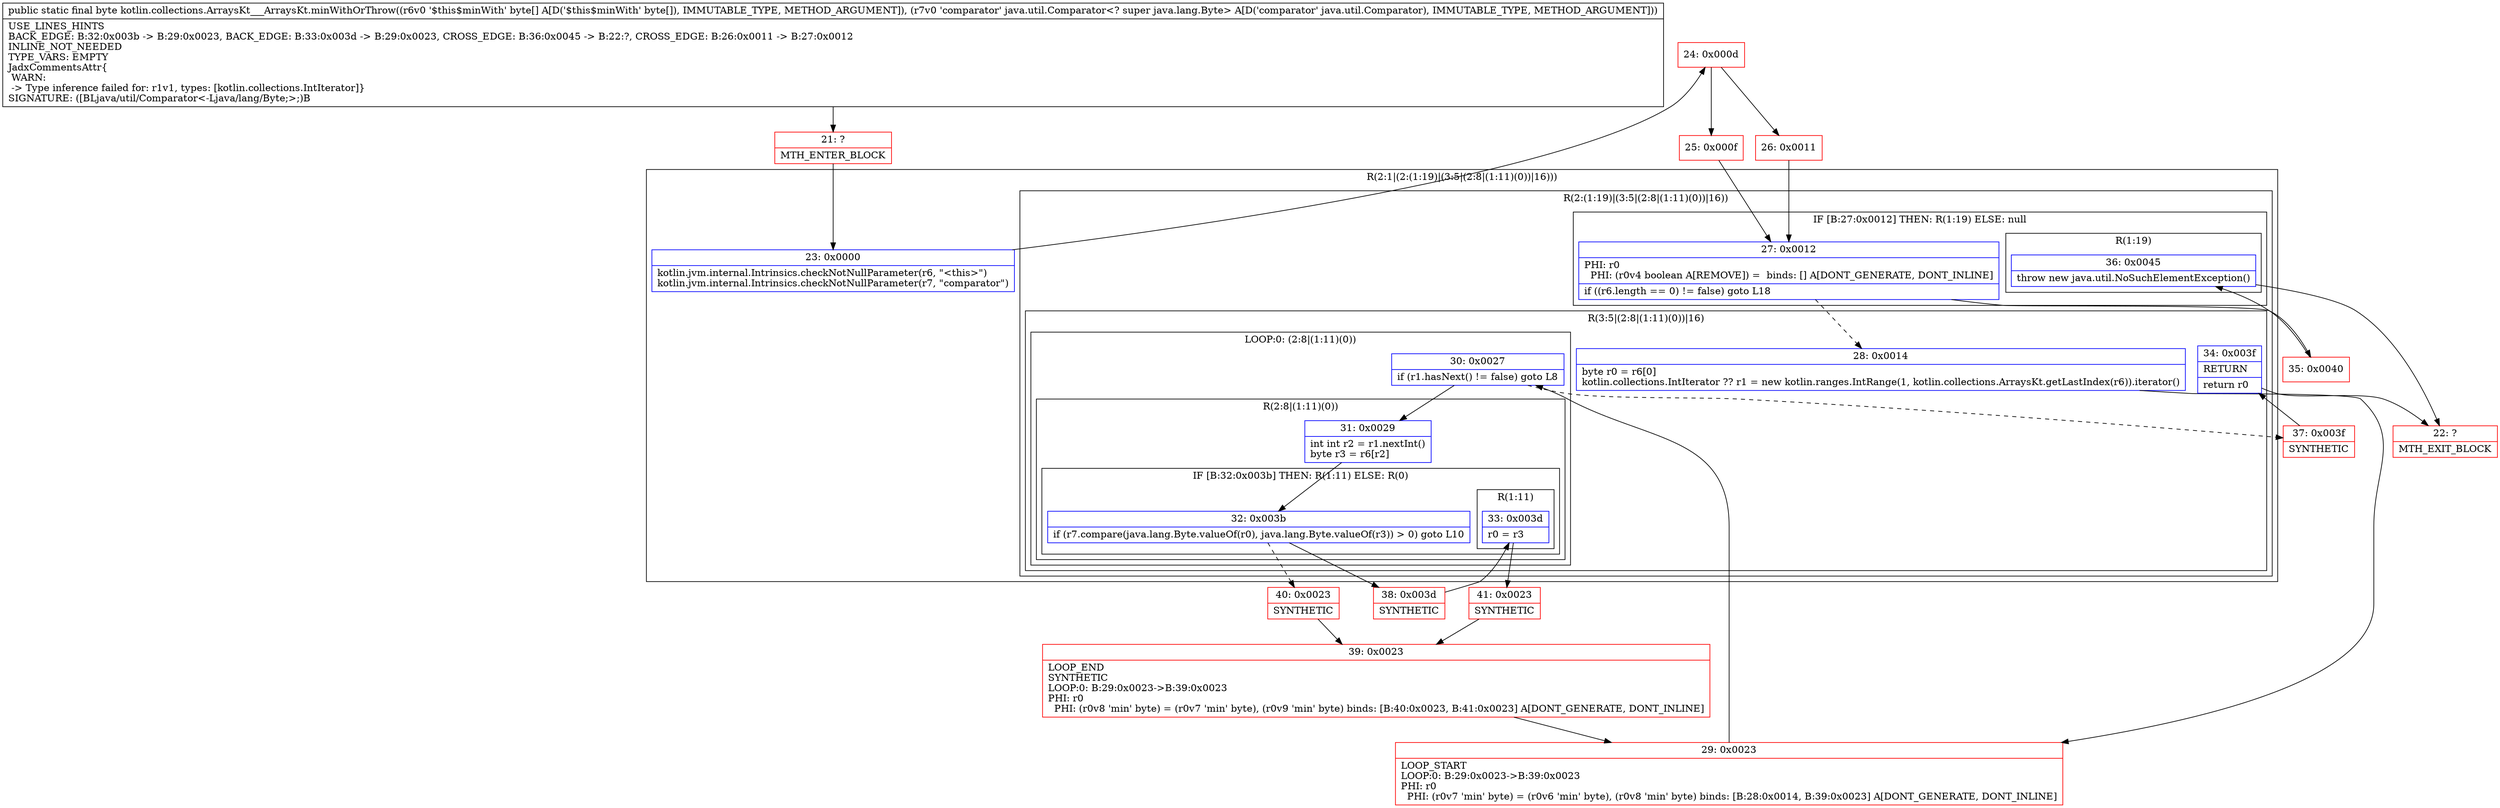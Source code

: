 digraph "CFG forkotlin.collections.ArraysKt___ArraysKt.minWithOrThrow([BLjava\/util\/Comparator;)B" {
subgraph cluster_Region_2023682221 {
label = "R(2:1|(2:(1:19)|(3:5|(2:8|(1:11)(0))|16)))";
node [shape=record,color=blue];
Node_23 [shape=record,label="{23\:\ 0x0000|kotlin.jvm.internal.Intrinsics.checkNotNullParameter(r6, \"\<this\>\")\lkotlin.jvm.internal.Intrinsics.checkNotNullParameter(r7, \"comparator\")\l}"];
subgraph cluster_Region_1038417483 {
label = "R(2:(1:19)|(3:5|(2:8|(1:11)(0))|16))";
node [shape=record,color=blue];
subgraph cluster_IfRegion_1208735045 {
label = "IF [B:27:0x0012] THEN: R(1:19) ELSE: null";
node [shape=record,color=blue];
Node_27 [shape=record,label="{27\:\ 0x0012|PHI: r0 \l  PHI: (r0v4 boolean A[REMOVE]) =  binds: [] A[DONT_GENERATE, DONT_INLINE]\l|if ((r6.length == 0) != false) goto L18\l}"];
subgraph cluster_Region_1164557625 {
label = "R(1:19)";
node [shape=record,color=blue];
Node_36 [shape=record,label="{36\:\ 0x0045|throw new java.util.NoSuchElementException()\l}"];
}
}
subgraph cluster_Region_182603006 {
label = "R(3:5|(2:8|(1:11)(0))|16)";
node [shape=record,color=blue];
Node_28 [shape=record,label="{28\:\ 0x0014|byte r0 = r6[0]\lkotlin.collections.IntIterator ?? r1 = new kotlin.ranges.IntRange(1, kotlin.collections.ArraysKt.getLastIndex(r6)).iterator()\l}"];
subgraph cluster_LoopRegion_1589388172 {
label = "LOOP:0: (2:8|(1:11)(0))";
node [shape=record,color=blue];
Node_30 [shape=record,label="{30\:\ 0x0027|if (r1.hasNext() != false) goto L8\l}"];
subgraph cluster_Region_1184960793 {
label = "R(2:8|(1:11)(0))";
node [shape=record,color=blue];
Node_31 [shape=record,label="{31\:\ 0x0029|int int r2 = r1.nextInt()\lbyte r3 = r6[r2]\l}"];
subgraph cluster_IfRegion_691796826 {
label = "IF [B:32:0x003b] THEN: R(1:11) ELSE: R(0)";
node [shape=record,color=blue];
Node_32 [shape=record,label="{32\:\ 0x003b|if (r7.compare(java.lang.Byte.valueOf(r0), java.lang.Byte.valueOf(r3)) \> 0) goto L10\l}"];
subgraph cluster_Region_1033920201 {
label = "R(1:11)";
node [shape=record,color=blue];
Node_33 [shape=record,label="{33\:\ 0x003d|r0 = r3\l}"];
}
subgraph cluster_Region_1249719969 {
label = "R(0)";
node [shape=record,color=blue];
}
}
}
}
Node_34 [shape=record,label="{34\:\ 0x003f|RETURN\l|return r0\l}"];
}
}
}
Node_21 [shape=record,color=red,label="{21\:\ ?|MTH_ENTER_BLOCK\l}"];
Node_24 [shape=record,color=red,label="{24\:\ 0x000d}"];
Node_25 [shape=record,color=red,label="{25\:\ 0x000f}"];
Node_29 [shape=record,color=red,label="{29\:\ 0x0023|LOOP_START\lLOOP:0: B:29:0x0023\-\>B:39:0x0023\lPHI: r0 \l  PHI: (r0v7 'min' byte) = (r0v6 'min' byte), (r0v8 'min' byte) binds: [B:28:0x0014, B:39:0x0023] A[DONT_GENERATE, DONT_INLINE]\l}"];
Node_38 [shape=record,color=red,label="{38\:\ 0x003d|SYNTHETIC\l}"];
Node_41 [shape=record,color=red,label="{41\:\ 0x0023|SYNTHETIC\l}"];
Node_39 [shape=record,color=red,label="{39\:\ 0x0023|LOOP_END\lSYNTHETIC\lLOOP:0: B:29:0x0023\-\>B:39:0x0023\lPHI: r0 \l  PHI: (r0v8 'min' byte) = (r0v7 'min' byte), (r0v9 'min' byte) binds: [B:40:0x0023, B:41:0x0023] A[DONT_GENERATE, DONT_INLINE]\l}"];
Node_40 [shape=record,color=red,label="{40\:\ 0x0023|SYNTHETIC\l}"];
Node_37 [shape=record,color=red,label="{37\:\ 0x003f|SYNTHETIC\l}"];
Node_22 [shape=record,color=red,label="{22\:\ ?|MTH_EXIT_BLOCK\l}"];
Node_35 [shape=record,color=red,label="{35\:\ 0x0040}"];
Node_26 [shape=record,color=red,label="{26\:\ 0x0011}"];
MethodNode[shape=record,label="{public static final byte kotlin.collections.ArraysKt___ArraysKt.minWithOrThrow((r6v0 '$this$minWith' byte[] A[D('$this$minWith' byte[]), IMMUTABLE_TYPE, METHOD_ARGUMENT]), (r7v0 'comparator' java.util.Comparator\<? super java.lang.Byte\> A[D('comparator' java.util.Comparator), IMMUTABLE_TYPE, METHOD_ARGUMENT]))  | USE_LINES_HINTS\lBACK_EDGE: B:32:0x003b \-\> B:29:0x0023, BACK_EDGE: B:33:0x003d \-\> B:29:0x0023, CROSS_EDGE: B:36:0x0045 \-\> B:22:?, CROSS_EDGE: B:26:0x0011 \-\> B:27:0x0012\lINLINE_NOT_NEEDED\lTYPE_VARS: EMPTY\lJadxCommentsAttr\{\l WARN: \l \-\> Type inference failed for: r1v1, types: [kotlin.collections.IntIterator]\}\lSIGNATURE: ([BLjava\/util\/Comparator\<\-Ljava\/lang\/Byte;\>;)B\l}"];
MethodNode -> Node_21;Node_23 -> Node_24;
Node_27 -> Node_28[style=dashed];
Node_27 -> Node_35;
Node_36 -> Node_22;
Node_28 -> Node_29;
Node_30 -> Node_31;
Node_30 -> Node_37[style=dashed];
Node_31 -> Node_32;
Node_32 -> Node_38;
Node_32 -> Node_40[style=dashed];
Node_33 -> Node_41;
Node_34 -> Node_22;
Node_21 -> Node_23;
Node_24 -> Node_25;
Node_24 -> Node_26;
Node_25 -> Node_27;
Node_29 -> Node_30;
Node_38 -> Node_33;
Node_41 -> Node_39;
Node_39 -> Node_29;
Node_40 -> Node_39;
Node_37 -> Node_34;
Node_35 -> Node_36;
Node_26 -> Node_27;
}


